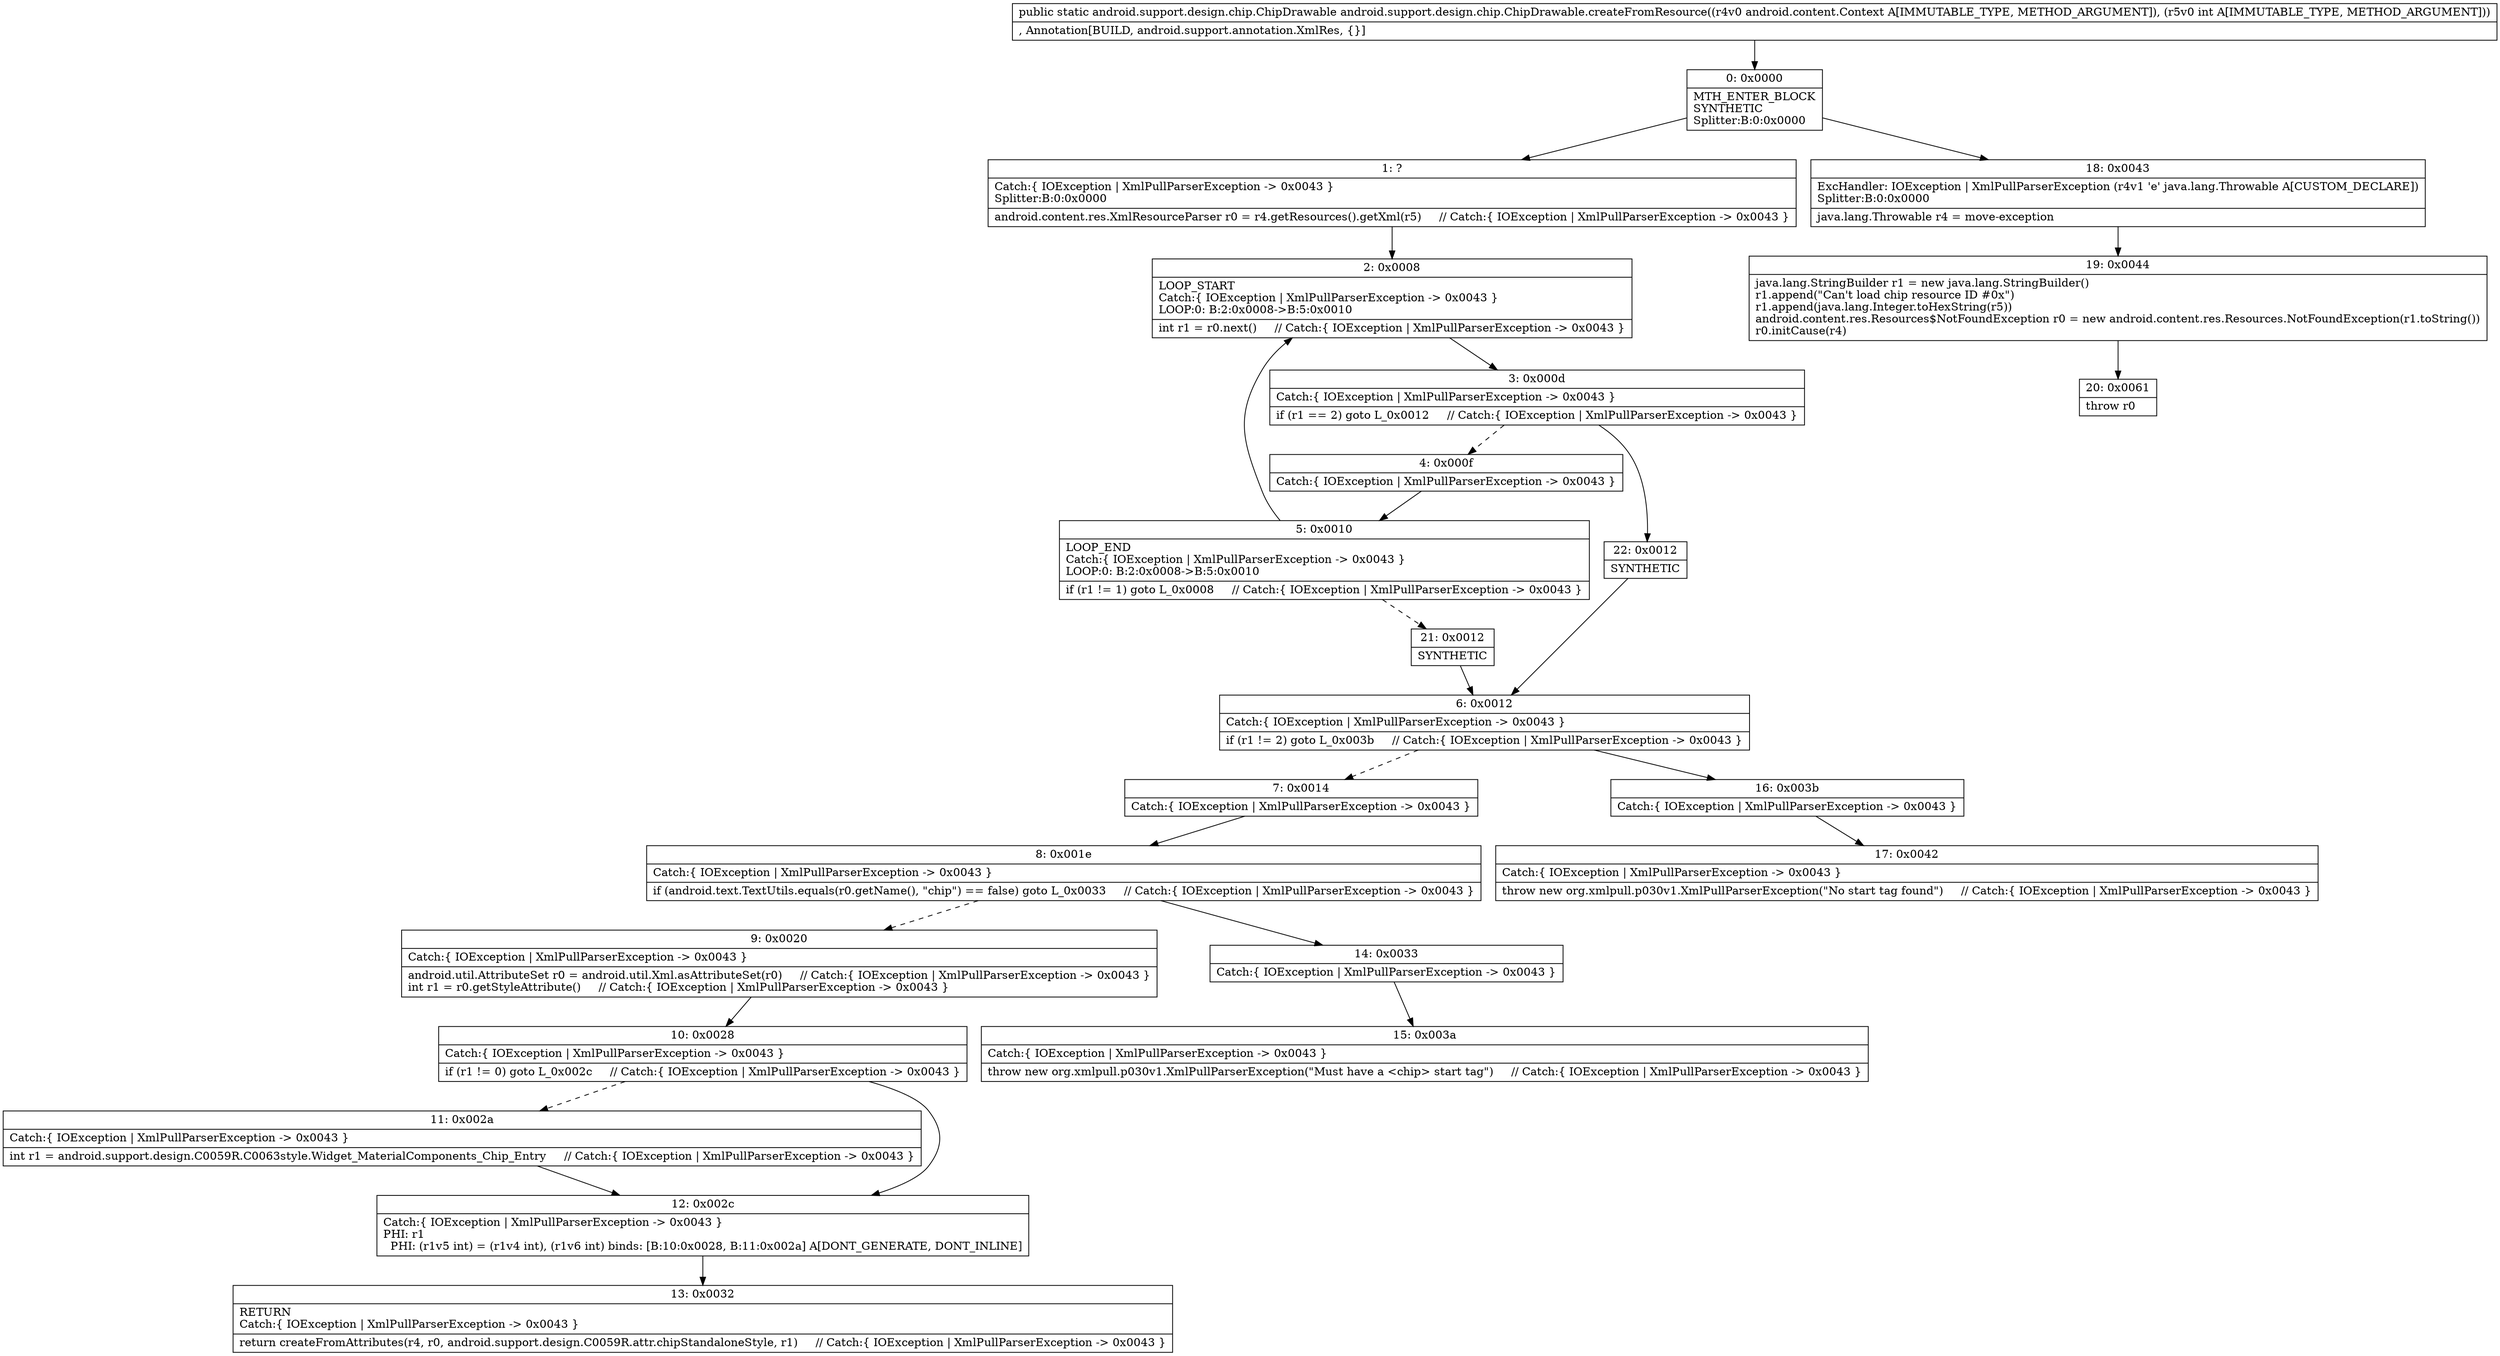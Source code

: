 digraph "CFG forandroid.support.design.chip.ChipDrawable.createFromResource(Landroid\/content\/Context;I)Landroid\/support\/design\/chip\/ChipDrawable;" {
Node_0 [shape=record,label="{0\:\ 0x0000|MTH_ENTER_BLOCK\lSYNTHETIC\lSplitter:B:0:0x0000\l}"];
Node_1 [shape=record,label="{1\:\ ?|Catch:\{ IOException \| XmlPullParserException \-\> 0x0043 \}\lSplitter:B:0:0x0000\l|android.content.res.XmlResourceParser r0 = r4.getResources().getXml(r5)     \/\/ Catch:\{ IOException \| XmlPullParserException \-\> 0x0043 \}\l}"];
Node_2 [shape=record,label="{2\:\ 0x0008|LOOP_START\lCatch:\{ IOException \| XmlPullParserException \-\> 0x0043 \}\lLOOP:0: B:2:0x0008\-\>B:5:0x0010\l|int r1 = r0.next()     \/\/ Catch:\{ IOException \| XmlPullParserException \-\> 0x0043 \}\l}"];
Node_3 [shape=record,label="{3\:\ 0x000d|Catch:\{ IOException \| XmlPullParserException \-\> 0x0043 \}\l|if (r1 == 2) goto L_0x0012     \/\/ Catch:\{ IOException \| XmlPullParserException \-\> 0x0043 \}\l}"];
Node_4 [shape=record,label="{4\:\ 0x000f|Catch:\{ IOException \| XmlPullParserException \-\> 0x0043 \}\l}"];
Node_5 [shape=record,label="{5\:\ 0x0010|LOOP_END\lCatch:\{ IOException \| XmlPullParserException \-\> 0x0043 \}\lLOOP:0: B:2:0x0008\-\>B:5:0x0010\l|if (r1 != 1) goto L_0x0008     \/\/ Catch:\{ IOException \| XmlPullParserException \-\> 0x0043 \}\l}"];
Node_6 [shape=record,label="{6\:\ 0x0012|Catch:\{ IOException \| XmlPullParserException \-\> 0x0043 \}\l|if (r1 != 2) goto L_0x003b     \/\/ Catch:\{ IOException \| XmlPullParserException \-\> 0x0043 \}\l}"];
Node_7 [shape=record,label="{7\:\ 0x0014|Catch:\{ IOException \| XmlPullParserException \-\> 0x0043 \}\l}"];
Node_8 [shape=record,label="{8\:\ 0x001e|Catch:\{ IOException \| XmlPullParserException \-\> 0x0043 \}\l|if (android.text.TextUtils.equals(r0.getName(), \"chip\") == false) goto L_0x0033     \/\/ Catch:\{ IOException \| XmlPullParserException \-\> 0x0043 \}\l}"];
Node_9 [shape=record,label="{9\:\ 0x0020|Catch:\{ IOException \| XmlPullParserException \-\> 0x0043 \}\l|android.util.AttributeSet r0 = android.util.Xml.asAttributeSet(r0)     \/\/ Catch:\{ IOException \| XmlPullParserException \-\> 0x0043 \}\lint r1 = r0.getStyleAttribute()     \/\/ Catch:\{ IOException \| XmlPullParserException \-\> 0x0043 \}\l}"];
Node_10 [shape=record,label="{10\:\ 0x0028|Catch:\{ IOException \| XmlPullParserException \-\> 0x0043 \}\l|if (r1 != 0) goto L_0x002c     \/\/ Catch:\{ IOException \| XmlPullParserException \-\> 0x0043 \}\l}"];
Node_11 [shape=record,label="{11\:\ 0x002a|Catch:\{ IOException \| XmlPullParserException \-\> 0x0043 \}\l|int r1 = android.support.design.C0059R.C0063style.Widget_MaterialComponents_Chip_Entry     \/\/ Catch:\{ IOException \| XmlPullParserException \-\> 0x0043 \}\l}"];
Node_12 [shape=record,label="{12\:\ 0x002c|Catch:\{ IOException \| XmlPullParserException \-\> 0x0043 \}\lPHI: r1 \l  PHI: (r1v5 int) = (r1v4 int), (r1v6 int) binds: [B:10:0x0028, B:11:0x002a] A[DONT_GENERATE, DONT_INLINE]\l}"];
Node_13 [shape=record,label="{13\:\ 0x0032|RETURN\lCatch:\{ IOException \| XmlPullParserException \-\> 0x0043 \}\l|return createFromAttributes(r4, r0, android.support.design.C0059R.attr.chipStandaloneStyle, r1)     \/\/ Catch:\{ IOException \| XmlPullParserException \-\> 0x0043 \}\l}"];
Node_14 [shape=record,label="{14\:\ 0x0033|Catch:\{ IOException \| XmlPullParserException \-\> 0x0043 \}\l}"];
Node_15 [shape=record,label="{15\:\ 0x003a|Catch:\{ IOException \| XmlPullParserException \-\> 0x0043 \}\l|throw new org.xmlpull.p030v1.XmlPullParserException(\"Must have a \<chip\> start tag\")     \/\/ Catch:\{ IOException \| XmlPullParserException \-\> 0x0043 \}\l}"];
Node_16 [shape=record,label="{16\:\ 0x003b|Catch:\{ IOException \| XmlPullParserException \-\> 0x0043 \}\l}"];
Node_17 [shape=record,label="{17\:\ 0x0042|Catch:\{ IOException \| XmlPullParserException \-\> 0x0043 \}\l|throw new org.xmlpull.p030v1.XmlPullParserException(\"No start tag found\")     \/\/ Catch:\{ IOException \| XmlPullParserException \-\> 0x0043 \}\l}"];
Node_18 [shape=record,label="{18\:\ 0x0043|ExcHandler: IOException \| XmlPullParserException (r4v1 'e' java.lang.Throwable A[CUSTOM_DECLARE])\lSplitter:B:0:0x0000\l|java.lang.Throwable r4 = move\-exception\l}"];
Node_19 [shape=record,label="{19\:\ 0x0044|java.lang.StringBuilder r1 = new java.lang.StringBuilder()\lr1.append(\"Can't load chip resource ID #0x\")\lr1.append(java.lang.Integer.toHexString(r5))\landroid.content.res.Resources$NotFoundException r0 = new android.content.res.Resources.NotFoundException(r1.toString())\lr0.initCause(r4)\l}"];
Node_20 [shape=record,label="{20\:\ 0x0061|throw r0\l}"];
Node_21 [shape=record,label="{21\:\ 0x0012|SYNTHETIC\l}"];
Node_22 [shape=record,label="{22\:\ 0x0012|SYNTHETIC\l}"];
MethodNode[shape=record,label="{public static android.support.design.chip.ChipDrawable android.support.design.chip.ChipDrawable.createFromResource((r4v0 android.content.Context A[IMMUTABLE_TYPE, METHOD_ARGUMENT]), (r5v0 int A[IMMUTABLE_TYPE, METHOD_ARGUMENT]))  | , Annotation[BUILD, android.support.annotation.XmlRes, \{\}]\l}"];
MethodNode -> Node_0;
Node_0 -> Node_1;
Node_0 -> Node_18;
Node_1 -> Node_2;
Node_2 -> Node_3;
Node_3 -> Node_4[style=dashed];
Node_3 -> Node_22;
Node_4 -> Node_5;
Node_5 -> Node_2;
Node_5 -> Node_21[style=dashed];
Node_6 -> Node_7[style=dashed];
Node_6 -> Node_16;
Node_7 -> Node_8;
Node_8 -> Node_9[style=dashed];
Node_8 -> Node_14;
Node_9 -> Node_10;
Node_10 -> Node_11[style=dashed];
Node_10 -> Node_12;
Node_11 -> Node_12;
Node_12 -> Node_13;
Node_14 -> Node_15;
Node_16 -> Node_17;
Node_18 -> Node_19;
Node_19 -> Node_20;
Node_21 -> Node_6;
Node_22 -> Node_6;
}

